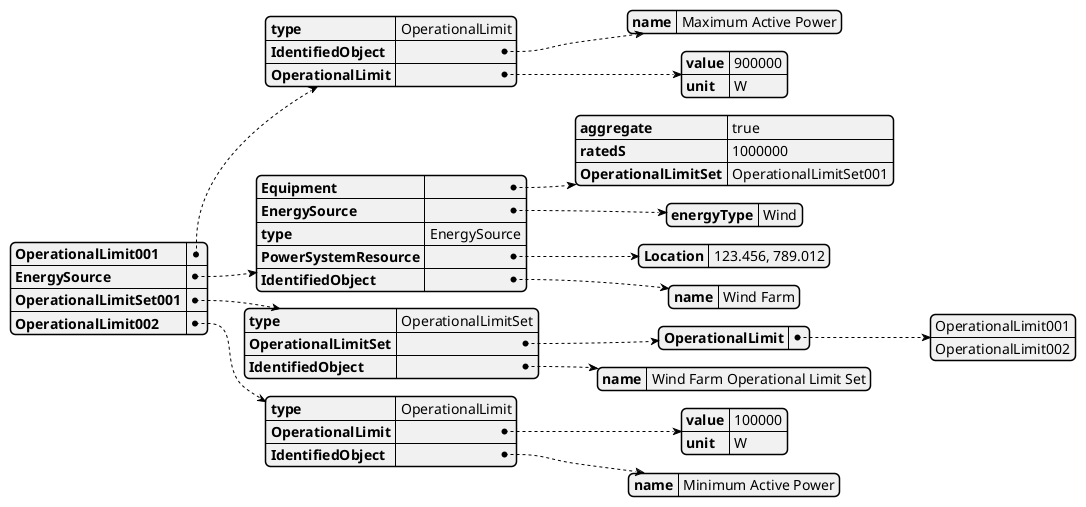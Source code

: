 @startjson
{
  "OperationalLimit001": {
    "type":
      "OperationalLimit",
    "IdentifiedObject": {
      "name":
        "Maximum Active Power"
    },
    "OperationalLimit": {
      "value":
        "900000",
      "unit": "W"
    }
  },
  "EnergySource": {
    "Equipment": {
      "aggregate":
        "true",
      "ratedS":
        "1000000",
      "OperationalLimitSet":
        "OperationalLimitSet001"
    },
    "EnergySource": {
      "energyType":
        "Wind"
    },
    "type":
      "EnergySource",
    "PowerSystemResource": {
      "Location":
        "123.456, 789.012"
    },
    "IdentifiedObject": {
      "name": "Wind Farm"
    }
  },
  "OperationalLimitSet001": {
    "type":
      "OperationalLimitSet",
    "OperationalLimitSet": {
      "OperationalLimit": [
        "OperationalLimit001",
        "OperationalLimit002"
      ]
    },
    "IdentifiedObject": {
      "name":
        "Wind Farm Operational Limit Set"
    }
  },
  "OperationalLimit002": {
    "type":
      "OperationalLimit"
    ,
    "OperationalLimit": {
      "value":
        "100000"
      ,
      "unit":
        "W"

    },
    "IdentifiedObject": {
      "name":
        "Minimum Active Power"
    }
  }
}
@endjson